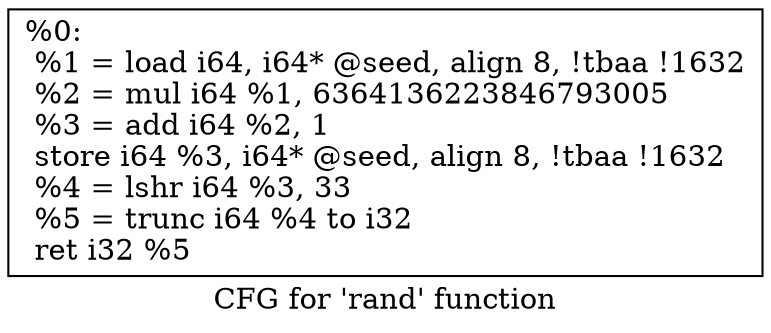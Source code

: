 digraph "CFG for 'rand' function" {
	label="CFG for 'rand' function";

	Node0x1fc44b0 [shape=record,label="{%0:\l  %1 = load i64, i64* @seed, align 8, !tbaa !1632\l  %2 = mul i64 %1, 6364136223846793005\l  %3 = add i64 %2, 1\l  store i64 %3, i64* @seed, align 8, !tbaa !1632\l  %4 = lshr i64 %3, 33\l  %5 = trunc i64 %4 to i32\l  ret i32 %5\l}"];
}
